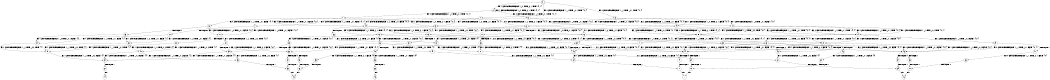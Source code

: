 digraph BCG {
size = "7, 10.5";
center = TRUE;
node [shape = circle];
0 [peripheries = 2];
0 -> 1 [label = "EX !0 !ATOMIC_EXCH_BRANCH (1, +1, TRUE, +0, 1, TRUE) !{0, 1}"];
0 -> 2 [label = "EX !1 !ATOMIC_EXCH_BRANCH (1, +0, TRUE, +0, 1, TRUE) !{0, 1}"];
0 -> 3 [label = "EX !0 !ATOMIC_EXCH_BRANCH (1, +1, TRUE, +0, 1, TRUE) !{0, 1}"];
1 -> 4 [label = "EX !0 !ATOMIC_EXCH_BRANCH (1, +1, TRUE, +0, 1, FALSE) !{0, 1}"];
1 -> 5 [label = "EX !1 !ATOMIC_EXCH_BRANCH (1, +0, TRUE, +0, 1, FALSE) !{0, 1}"];
1 -> 6 [label = "EX !0 !ATOMIC_EXCH_BRANCH (1, +1, TRUE, +0, 1, FALSE) !{0, 1}"];
2 -> 2 [label = "EX !1 !ATOMIC_EXCH_BRANCH (1, +0, TRUE, +0, 1, TRUE) !{0, 1}"];
2 -> 7 [label = "EX !0 !ATOMIC_EXCH_BRANCH (1, +1, TRUE, +0, 1, TRUE) !{0, 1}"];
2 -> 8 [label = "EX !0 !ATOMIC_EXCH_BRANCH (1, +1, TRUE, +0, 1, TRUE) !{0, 1}"];
3 -> 9 [label = "EX !1 !ATOMIC_EXCH_BRANCH (1, +0, TRUE, +0, 1, FALSE) !{0, 1}"];
3 -> 6 [label = "EX !0 !ATOMIC_EXCH_BRANCH (1, +1, TRUE, +0, 1, FALSE) !{0, 1}"];
3 -> 10 [label = "EX !1 !ATOMIC_EXCH_BRANCH (1, +0, TRUE, +0, 1, FALSE) !{0, 1}"];
4 -> 11 [label = "EX !1 !ATOMIC_EXCH_BRANCH (1, +0, TRUE, +0, 1, FALSE) !{0, 1}"];
4 -> 12 [label = "TERMINATE !0"];
5 -> 13 [label = "EX !0 !ATOMIC_EXCH_BRANCH (1, +1, TRUE, +0, 1, TRUE) !{0, 1}"];
5 -> 13 [label = "EX !1 !ATOMIC_EXCH_BRANCH (1, +1, TRUE, +0, 2, TRUE) !{0, 1}"];
5 -> 14 [label = "EX !0 !ATOMIC_EXCH_BRANCH (1, +1, TRUE, +0, 1, TRUE) !{0, 1}"];
6 -> 15 [label = "EX !1 !ATOMIC_EXCH_BRANCH (1, +0, TRUE, +0, 1, FALSE) !{0, 1}"];
6 -> 16 [label = "EX !1 !ATOMIC_EXCH_BRANCH (1, +0, TRUE, +0, 1, FALSE) !{0, 1}"];
6 -> 17 [label = "TERMINATE !0"];
7 -> 18 [label = "EX !0 !ATOMIC_EXCH_BRANCH (1, +1, TRUE, +0, 1, FALSE) !{0, 1}"];
7 -> 5 [label = "EX !1 !ATOMIC_EXCH_BRANCH (1, +0, TRUE, +0, 1, FALSE) !{0, 1}"];
7 -> 19 [label = "EX !0 !ATOMIC_EXCH_BRANCH (1, +1, TRUE, +0, 1, FALSE) !{0, 1}"];
8 -> 9 [label = "EX !1 !ATOMIC_EXCH_BRANCH (1, +0, TRUE, +0, 1, FALSE) !{0, 1}"];
8 -> 19 [label = "EX !0 !ATOMIC_EXCH_BRANCH (1, +1, TRUE, +0, 1, FALSE) !{0, 1}"];
8 -> 10 [label = "EX !1 !ATOMIC_EXCH_BRANCH (1, +0, TRUE, +0, 1, FALSE) !{0, 1}"];
9 -> 20 [label = "EX !0 !ATOMIC_EXCH_BRANCH (1, +1, TRUE, +0, 1, TRUE) !{0, 1}"];
9 -> 20 [label = "EX !1 !ATOMIC_EXCH_BRANCH (1, +1, TRUE, +0, 2, TRUE) !{0, 1}"];
9 -> 14 [label = "EX !0 !ATOMIC_EXCH_BRANCH (1, +1, TRUE, +0, 1, TRUE) !{0, 1}"];
10 -> 20 [label = "EX !1 !ATOMIC_EXCH_BRANCH (1, +1, TRUE, +0, 2, TRUE) !{0, 1}"];
10 -> 14 [label = "EX !0 !ATOMIC_EXCH_BRANCH (1, +1, TRUE, +0, 1, TRUE) !{0, 1}"];
10 -> 14 [label = "EX !1 !ATOMIC_EXCH_BRANCH (1, +1, TRUE, +0, 2, TRUE) !{0, 1}"];
11 -> 21 [label = "EX !1 !ATOMIC_EXCH_BRANCH (1, +1, TRUE, +0, 2, TRUE) !{0, 1}"];
11 -> 22 [label = "TERMINATE !0"];
12 -> 23 [label = "EX !1 !ATOMIC_EXCH_BRANCH (1, +0, TRUE, +0, 1, FALSE) !{1}"];
12 -> 24 [label = "EX !1 !ATOMIC_EXCH_BRANCH (1, +0, TRUE, +0, 1, FALSE) !{1}"];
13 -> 25 [label = "EX !0 !ATOMIC_EXCH_BRANCH (1, +1, TRUE, +0, 1, FALSE) !{0, 1}"];
13 -> 26 [label = "EX !1 !ATOMIC_EXCH_BRANCH (1, +1, TRUE, +0, 2, FALSE) !{0, 1}"];
13 -> 27 [label = "EX !0 !ATOMIC_EXCH_BRANCH (1, +1, TRUE, +0, 1, FALSE) !{0, 1}"];
14 -> 28 [label = "EX !1 !ATOMIC_EXCH_BRANCH (1, +1, TRUE, +0, 2, FALSE) !{0, 1}"];
14 -> 27 [label = "EX !0 !ATOMIC_EXCH_BRANCH (1, +1, TRUE, +0, 1, FALSE) !{0, 1}"];
14 -> 29 [label = "EX !1 !ATOMIC_EXCH_BRANCH (1, +1, TRUE, +0, 2, FALSE) !{0, 1}"];
15 -> 30 [label = "EX !1 !ATOMIC_EXCH_BRANCH (1, +1, TRUE, +0, 2, TRUE) !{0, 1}"];
15 -> 31 [label = "TERMINATE !0"];
16 -> 30 [label = "EX !1 !ATOMIC_EXCH_BRANCH (1, +1, TRUE, +0, 2, TRUE) !{0, 1}"];
16 -> 32 [label = "EX !1 !ATOMIC_EXCH_BRANCH (1, +1, TRUE, +0, 2, TRUE) !{0, 1}"];
16 -> 33 [label = "TERMINATE !0"];
17 -> 34 [label = "EX !1 !ATOMIC_EXCH_BRANCH (1, +0, TRUE, +0, 1, FALSE) !{1}"];
18 -> 11 [label = "EX !1 !ATOMIC_EXCH_BRANCH (1, +0, TRUE, +0, 1, FALSE) !{0, 1}"];
18 -> 35 [label = "TERMINATE !0"];
19 -> 15 [label = "EX !1 !ATOMIC_EXCH_BRANCH (1, +0, TRUE, +0, 1, FALSE) !{0, 1}"];
19 -> 16 [label = "EX !1 !ATOMIC_EXCH_BRANCH (1, +0, TRUE, +0, 1, FALSE) !{0, 1}"];
19 -> 36 [label = "TERMINATE !0"];
20 -> 37 [label = "EX !0 !ATOMIC_EXCH_BRANCH (1, +1, TRUE, +0, 1, FALSE) !{0, 1}"];
20 -> 28 [label = "EX !1 !ATOMIC_EXCH_BRANCH (1, +1, TRUE, +0, 2, FALSE) !{0, 1}"];
20 -> 27 [label = "EX !0 !ATOMIC_EXCH_BRANCH (1, +1, TRUE, +0, 1, FALSE) !{0, 1}"];
21 -> 38 [label = "EX !1 !ATOMIC_EXCH_BRANCH (1, +1, TRUE, +0, 2, FALSE) !{0, 1}"];
21 -> 39 [label = "TERMINATE !0"];
22 -> 40 [label = "EX !1 !ATOMIC_EXCH_BRANCH (1, +1, TRUE, +0, 2, TRUE) !{1}"];
22 -> 41 [label = "EX !1 !ATOMIC_EXCH_BRANCH (1, +1, TRUE, +0, 2, TRUE) !{1}"];
23 -> 40 [label = "EX !1 !ATOMIC_EXCH_BRANCH (1, +1, TRUE, +0, 2, TRUE) !{1}"];
23 -> 41 [label = "EX !1 !ATOMIC_EXCH_BRANCH (1, +1, TRUE, +0, 2, TRUE) !{1}"];
24 -> 41 [label = "EX !1 !ATOMIC_EXCH_BRANCH (1, +1, TRUE, +0, 2, TRUE) !{1}"];
25 -> 38 [label = "EX !1 !ATOMIC_EXCH_BRANCH (1, +1, TRUE, +0, 2, FALSE) !{0, 1}"];
25 -> 39 [label = "TERMINATE !0"];
26 -> 38 [label = "EX !0 !ATOMIC_EXCH_BRANCH (1, +1, TRUE, +0, 1, FALSE) !{0, 1}"];
26 -> 42 [label = "TERMINATE !1"];
26 -> 43 [label = "EX !0 !ATOMIC_EXCH_BRANCH (1, +1, TRUE, +0, 1, FALSE) !{0, 1}"];
27 -> 44 [label = "EX !1 !ATOMIC_EXCH_BRANCH (1, +1, TRUE, +0, 2, FALSE) !{0, 1}"];
27 -> 43 [label = "EX !1 !ATOMIC_EXCH_BRANCH (1, +1, TRUE, +0, 2, FALSE) !{0, 1}"];
27 -> 45 [label = "TERMINATE !0"];
28 -> 44 [label = "EX !0 !ATOMIC_EXCH_BRANCH (1, +1, TRUE, +0, 1, FALSE) !{0, 1}"];
28 -> 46 [label = "TERMINATE !1"];
28 -> 43 [label = "EX !0 !ATOMIC_EXCH_BRANCH (1, +1, TRUE, +0, 1, FALSE) !{0, 1}"];
29 -> 43 [label = "EX !0 !ATOMIC_EXCH_BRANCH (1, +1, TRUE, +0, 1, FALSE) !{0, 1}"];
29 -> 47 [label = "TERMINATE !1"];
30 -> 44 [label = "EX !1 !ATOMIC_EXCH_BRANCH (1, +1, TRUE, +0, 2, FALSE) !{0, 1}"];
30 -> 48 [label = "TERMINATE !0"];
31 -> 49 [label = "EX !1 !ATOMIC_EXCH_BRANCH (1, +1, TRUE, +0, 2, TRUE) !{1}"];
32 -> 44 [label = "EX !1 !ATOMIC_EXCH_BRANCH (1, +1, TRUE, +0, 2, FALSE) !{0, 1}"];
32 -> 43 [label = "EX !1 !ATOMIC_EXCH_BRANCH (1, +1, TRUE, +0, 2, FALSE) !{0, 1}"];
32 -> 45 [label = "TERMINATE !0"];
33 -> 50 [label = "EX !1 !ATOMIC_EXCH_BRANCH (1, +1, TRUE, +0, 2, TRUE) !{1}"];
34 -> 50 [label = "EX !1 !ATOMIC_EXCH_BRANCH (1, +1, TRUE, +0, 2, TRUE) !{1}"];
35 -> 23 [label = "EX !1 !ATOMIC_EXCH_BRANCH (1, +0, TRUE, +0, 1, FALSE) !{1}"];
35 -> 24 [label = "EX !1 !ATOMIC_EXCH_BRANCH (1, +0, TRUE, +0, 1, FALSE) !{1}"];
36 -> 34 [label = "EX !1 !ATOMIC_EXCH_BRANCH (1, +0, TRUE, +0, 1, FALSE) !{1}"];
37 -> 44 [label = "EX !1 !ATOMIC_EXCH_BRANCH (1, +1, TRUE, +0, 2, FALSE) !{0, 1}"];
37 -> 48 [label = "TERMINATE !0"];
38 -> 51 [label = "TERMINATE !0"];
38 -> 52 [label = "TERMINATE !1"];
39 -> 53 [label = "EX !1 !ATOMIC_EXCH_BRANCH (1, +1, TRUE, +0, 2, FALSE) !{1}"];
39 -> 54 [label = "EX !1 !ATOMIC_EXCH_BRANCH (1, +1, TRUE, +0, 2, FALSE) !{1}"];
40 -> 53 [label = "EX !1 !ATOMIC_EXCH_BRANCH (1, +1, TRUE, +0, 2, FALSE) !{1}"];
40 -> 54 [label = "EX !1 !ATOMIC_EXCH_BRANCH (1, +1, TRUE, +0, 2, FALSE) !{1}"];
41 -> 54 [label = "EX !1 !ATOMIC_EXCH_BRANCH (1, +1, TRUE, +0, 2, FALSE) !{1}"];
42 -> 55 [label = "EX !0 !ATOMIC_EXCH_BRANCH (1, +1, TRUE, +0, 1, FALSE) !{0}"];
42 -> 56 [label = "EX !0 !ATOMIC_EXCH_BRANCH (1, +1, TRUE, +0, 1, FALSE) !{0}"];
43 -> 57 [label = "TERMINATE !0"];
43 -> 58 [label = "TERMINATE !1"];
44 -> 59 [label = "TERMINATE !0"];
44 -> 60 [label = "TERMINATE !1"];
45 -> 61 [label = "EX !1 !ATOMIC_EXCH_BRANCH (1, +1, TRUE, +0, 2, FALSE) !{1}"];
46 -> 62 [label = "EX !0 !ATOMIC_EXCH_BRANCH (1, +1, TRUE, +0, 1, FALSE) !{0}"];
47 -> 63 [label = "EX !0 !ATOMIC_EXCH_BRANCH (1, +1, TRUE, +0, 1, FALSE) !{0}"];
48 -> 64 [label = "EX !1 !ATOMIC_EXCH_BRANCH (1, +1, TRUE, +0, 2, FALSE) !{1}"];
49 -> 64 [label = "EX !1 !ATOMIC_EXCH_BRANCH (1, +1, TRUE, +0, 2, FALSE) !{1}"];
50 -> 61 [label = "EX !1 !ATOMIC_EXCH_BRANCH (1, +1, TRUE, +0, 2, FALSE) !{1}"];
51 -> 65 [label = "TERMINATE !1"];
52 -> 66 [label = "TERMINATE !0"];
53 -> 65 [label = "TERMINATE !1"];
54 -> 67 [label = "TERMINATE !1"];
55 -> 66 [label = "TERMINATE !0"];
56 -> 68 [label = "TERMINATE !0"];
57 -> 69 [label = "TERMINATE !1"];
58 -> 70 [label = "TERMINATE !0"];
59 -> 71 [label = "TERMINATE !1"];
60 -> 72 [label = "TERMINATE !0"];
61 -> 69 [label = "TERMINATE !1"];
62 -> 72 [label = "TERMINATE !0"];
63 -> 70 [label = "TERMINATE !0"];
64 -> 71 [label = "TERMINATE !1"];
65 -> 73 [label = "exit"];
66 -> 73 [label = "exit"];
67 -> 74 [label = "exit"];
68 -> 75 [label = "exit"];
69 -> 76 [label = "exit"];
70 -> 76 [label = "exit"];
71 -> 77 [label = "exit"];
72 -> 77 [label = "exit"];
}

